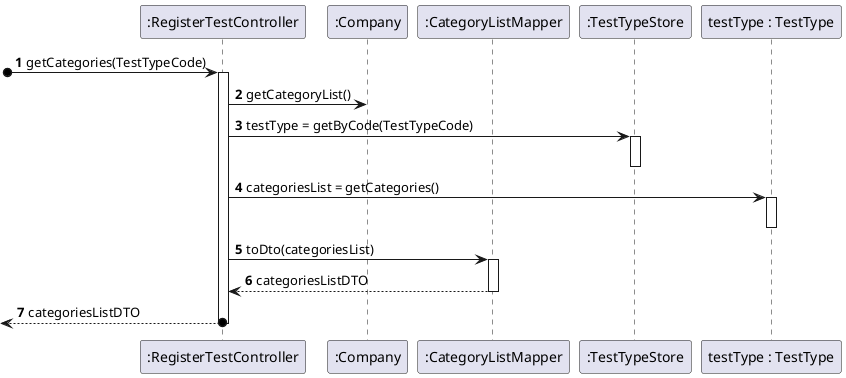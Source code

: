 @startuml
'https://plantuml.com/sequence-diagram
participant ":RegisterTestController" as ctrl
participant ":Company" as comp
participant ":CategoryListMapper" as catMapper
participant ":TestTypeStore" as ttStore
participant "testType : TestType" as tt

autonumber
[o-> ctrl: getCategories(TestTypeCode)
activate ctrl
ctrl -> comp: getCategoryList()
ctrl -> ttStore:testType = getByCode(TestTypeCode)
activate ttStore
deactivate ttStore
ctrl -> tt: categoriesList = getCategories()
activate tt
deactivate tt
ctrl -> catMapper: toDto(categoriesList)
activate catMapper
return categoriesListDTO
return categoriesListDTO
deactivate catMapper

deactivate ctrl

@enduml